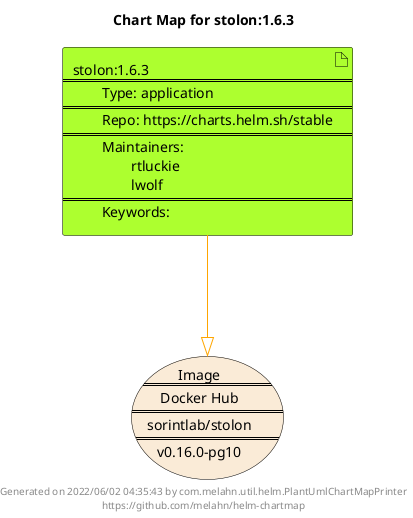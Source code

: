 @startuml
skinparam linetype ortho
skinparam backgroundColor white
skinparam usecaseBorderColor black
skinparam usecaseArrowColor LightSlateGray
skinparam artifactBorderColor black
skinparam artifactArrowColor LightSlateGray

title Chart Map for stolon:1.6.3

'There is one referenced Helm Chart
artifact "stolon:1.6.3\n====\n\tType: application\n====\n\tRepo: https://charts.helm.sh/stable\n====\n\tMaintainers: \n\t\trtluckie\n\t\tlwolf\n====\n\tKeywords: " as stolon_1_6_3 #GreenYellow

'There is one referenced Docker Image
usecase "Image\n====\nDocker Hub\n====\nsorintlab/stolon\n====\nv0.16.0-pg10" as sorintlab_stolon_v0_16_0_pg10 #AntiqueWhite

'Chart Dependencies
stolon_1_6_3--[#orange]-|>sorintlab_stolon_v0_16_0_pg10

center footer Generated on 2022/06/02 04:35:43 by com.melahn.util.helm.PlantUmlChartMapPrinter\nhttps://github.com/melahn/helm-chartmap
@enduml
